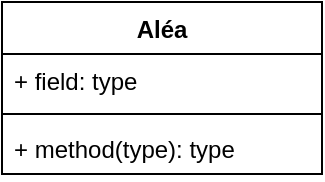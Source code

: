 <mxfile version="18.0.5" type="github">
  <diagram id="YjMorgK_SP_WdZVYuSMk" name="Page-1">
    <mxGraphModel dx="1355" dy="777" grid="1" gridSize="10" guides="1" tooltips="1" connect="1" arrows="1" fold="1" page="1" pageScale="1" pageWidth="827" pageHeight="1169" math="0" shadow="0">
      <root>
        <mxCell id="0" />
        <mxCell id="1" parent="0" />
        <mxCell id="9Iuzkd3gzNhTG5iL-uid-1" value="Aléa" style="swimlane;fontStyle=1;align=center;verticalAlign=top;childLayout=stackLayout;horizontal=1;startSize=26;horizontalStack=0;resizeParent=1;resizeParentMax=0;resizeLast=0;collapsible=1;marginBottom=0;" vertex="1" parent="1">
          <mxGeometry x="290" y="180" width="160" height="86" as="geometry" />
        </mxCell>
        <mxCell id="9Iuzkd3gzNhTG5iL-uid-2" value="+ field: type" style="text;strokeColor=none;fillColor=none;align=left;verticalAlign=top;spacingLeft=4;spacingRight=4;overflow=hidden;rotatable=0;points=[[0,0.5],[1,0.5]];portConstraint=eastwest;" vertex="1" parent="9Iuzkd3gzNhTG5iL-uid-1">
          <mxGeometry y="26" width="160" height="26" as="geometry" />
        </mxCell>
        <mxCell id="9Iuzkd3gzNhTG5iL-uid-3" value="" style="line;strokeWidth=1;fillColor=none;align=left;verticalAlign=middle;spacingTop=-1;spacingLeft=3;spacingRight=3;rotatable=0;labelPosition=right;points=[];portConstraint=eastwest;" vertex="1" parent="9Iuzkd3gzNhTG5iL-uid-1">
          <mxGeometry y="52" width="160" height="8" as="geometry" />
        </mxCell>
        <mxCell id="9Iuzkd3gzNhTG5iL-uid-4" value="+ method(type): type" style="text;strokeColor=none;fillColor=none;align=left;verticalAlign=top;spacingLeft=4;spacingRight=4;overflow=hidden;rotatable=0;points=[[0,0.5],[1,0.5]];portConstraint=eastwest;" vertex="1" parent="9Iuzkd3gzNhTG5iL-uid-1">
          <mxGeometry y="60" width="160" height="26" as="geometry" />
        </mxCell>
      </root>
    </mxGraphModel>
  </diagram>
</mxfile>
